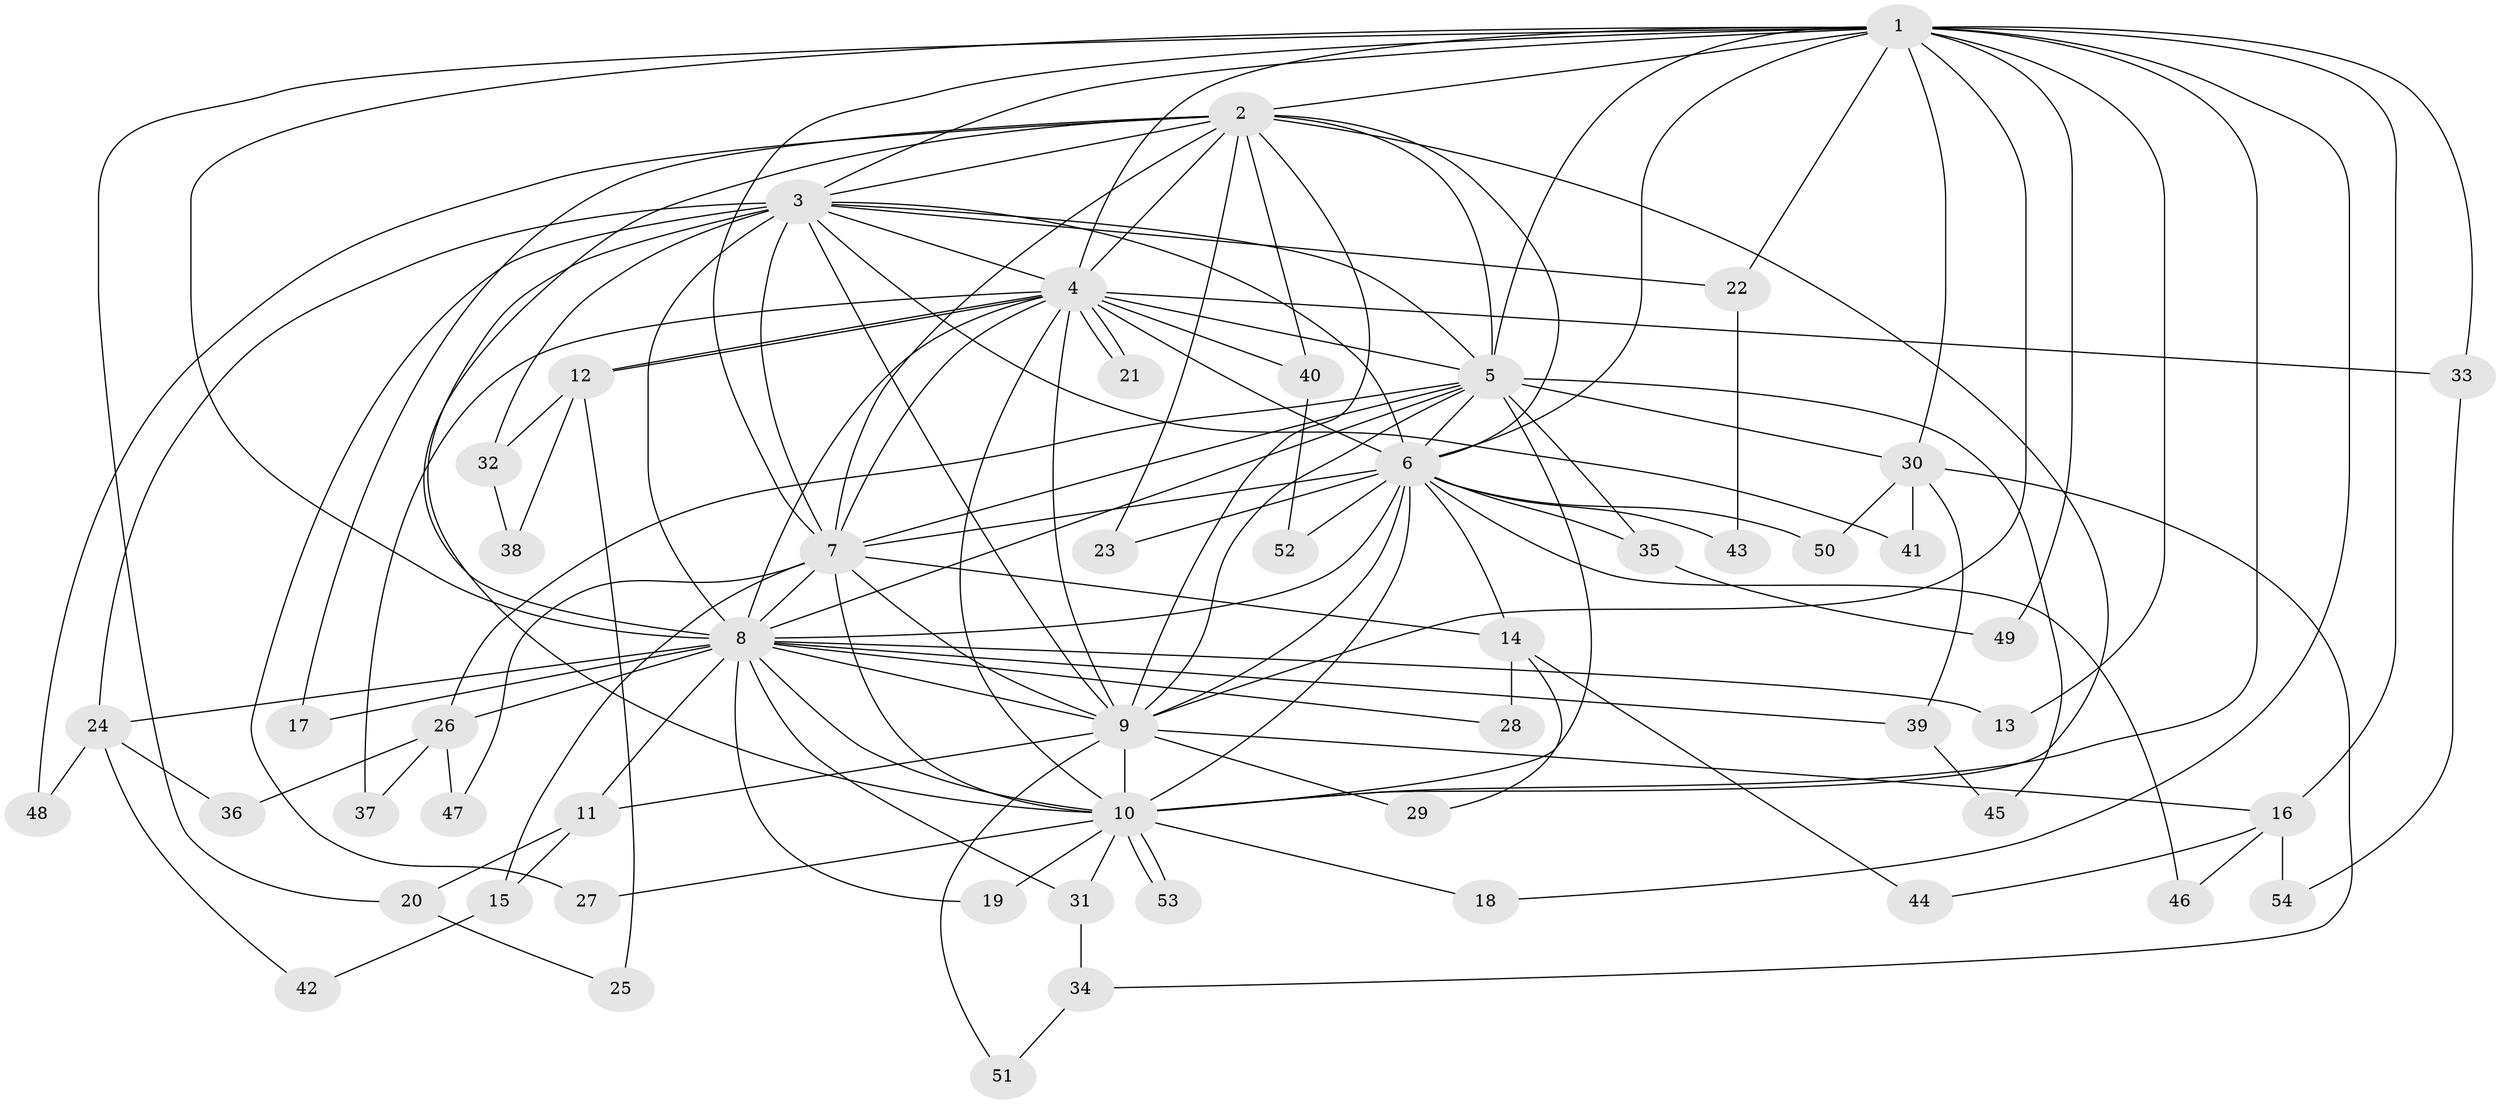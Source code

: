 // Generated by graph-tools (version 1.1) at 2025/14/03/09/25 04:14:09]
// undirected, 54 vertices, 133 edges
graph export_dot {
graph [start="1"]
  node [color=gray90,style=filled];
  1;
  2;
  3;
  4;
  5;
  6;
  7;
  8;
  9;
  10;
  11;
  12;
  13;
  14;
  15;
  16;
  17;
  18;
  19;
  20;
  21;
  22;
  23;
  24;
  25;
  26;
  27;
  28;
  29;
  30;
  31;
  32;
  33;
  34;
  35;
  36;
  37;
  38;
  39;
  40;
  41;
  42;
  43;
  44;
  45;
  46;
  47;
  48;
  49;
  50;
  51;
  52;
  53;
  54;
  1 -- 2;
  1 -- 3;
  1 -- 4;
  1 -- 5;
  1 -- 6;
  1 -- 7;
  1 -- 8;
  1 -- 9;
  1 -- 10;
  1 -- 13;
  1 -- 16;
  1 -- 18;
  1 -- 20;
  1 -- 22;
  1 -- 30;
  1 -- 33;
  1 -- 49;
  2 -- 3;
  2 -- 4;
  2 -- 5;
  2 -- 6;
  2 -- 7;
  2 -- 8;
  2 -- 9;
  2 -- 10;
  2 -- 17;
  2 -- 23;
  2 -- 40;
  2 -- 48;
  3 -- 4;
  3 -- 5;
  3 -- 6;
  3 -- 7;
  3 -- 8;
  3 -- 9;
  3 -- 10;
  3 -- 22;
  3 -- 24;
  3 -- 27;
  3 -- 32;
  3 -- 41;
  4 -- 5;
  4 -- 6;
  4 -- 7;
  4 -- 8;
  4 -- 9;
  4 -- 10;
  4 -- 12;
  4 -- 12;
  4 -- 21;
  4 -- 21;
  4 -- 33;
  4 -- 37;
  4 -- 40;
  5 -- 6;
  5 -- 7;
  5 -- 8;
  5 -- 9;
  5 -- 10;
  5 -- 26;
  5 -- 30;
  5 -- 35;
  5 -- 45;
  6 -- 7;
  6 -- 8;
  6 -- 9;
  6 -- 10;
  6 -- 14;
  6 -- 23;
  6 -- 35;
  6 -- 43;
  6 -- 46;
  6 -- 50;
  6 -- 52;
  7 -- 8;
  7 -- 9;
  7 -- 10;
  7 -- 14;
  7 -- 15;
  7 -- 47;
  8 -- 9;
  8 -- 10;
  8 -- 11;
  8 -- 13;
  8 -- 17;
  8 -- 19;
  8 -- 24;
  8 -- 26;
  8 -- 28;
  8 -- 31;
  8 -- 39;
  9 -- 10;
  9 -- 11;
  9 -- 16;
  9 -- 29;
  9 -- 51;
  10 -- 18;
  10 -- 19;
  10 -- 27;
  10 -- 31;
  10 -- 53;
  10 -- 53;
  11 -- 15;
  11 -- 20;
  12 -- 25;
  12 -- 32;
  12 -- 38;
  14 -- 28;
  14 -- 29;
  14 -- 44;
  15 -- 42;
  16 -- 44;
  16 -- 46;
  16 -- 54;
  20 -- 25;
  22 -- 43;
  24 -- 36;
  24 -- 42;
  24 -- 48;
  26 -- 36;
  26 -- 37;
  26 -- 47;
  30 -- 34;
  30 -- 39;
  30 -- 41;
  30 -- 50;
  31 -- 34;
  32 -- 38;
  33 -- 54;
  34 -- 51;
  35 -- 49;
  39 -- 45;
  40 -- 52;
}
